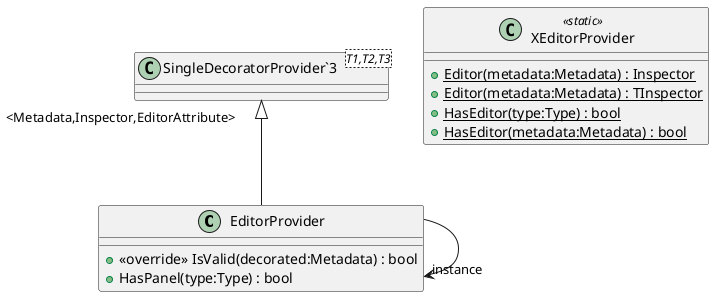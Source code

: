 @startuml
class EditorProvider {
    + <<override>> IsValid(decorated:Metadata) : bool
    + HasPanel(type:Type) : bool
}
class XEditorProvider <<static>> {
    + {static} Editor(metadata:Metadata) : Inspector
    + {static} Editor(metadata:Metadata) : TInspector
    + {static} HasEditor(type:Type) : bool
    + {static} HasEditor(metadata:Metadata) : bool
}
class "SingleDecoratorProvider`3"<T1,T2,T3> {
}
"SingleDecoratorProvider`3" "<Metadata,Inspector,EditorAttribute>" <|-- EditorProvider
EditorProvider --> "instance" EditorProvider
@enduml
